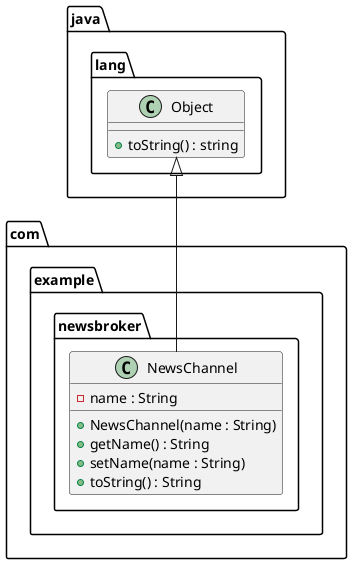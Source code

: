 @startuml
package java.lang
{
    class Object
    {
        + toString() : string
    }
}
package com.example.newsbroker
{
    class NewsChannel
    {
        - name : String

        + NewsChannel(name : String)
        + getName() : String
        + setName(name : String)
        + toString() : String
    }
    Object <|-- NewsChannel
}
@enduml